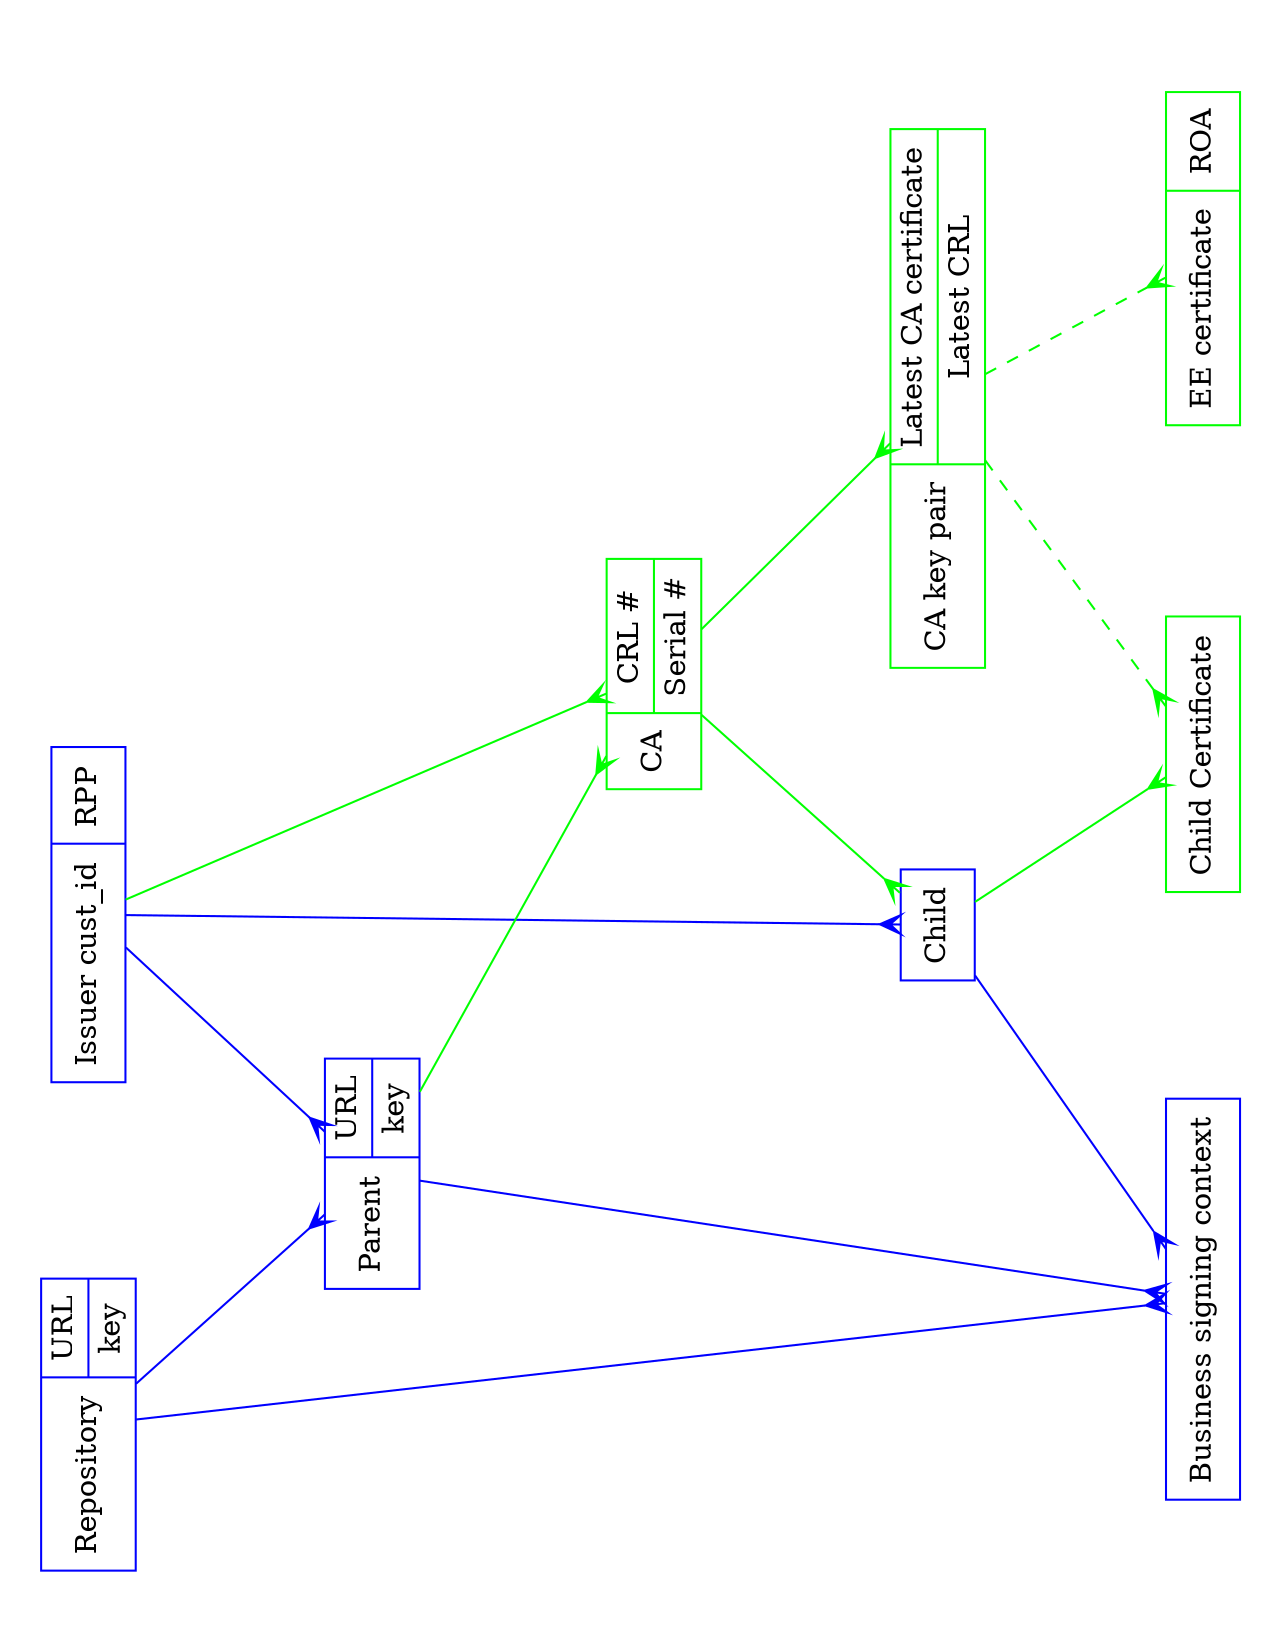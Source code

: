 // $Id$

// This is an attempt to capture
// http://subvert-rpki.hactrn.net/docs/prague-whiteboard-2007-03-22-23:15:01.jpg

// {arrowhead,arrowtail} shapes to use for database object relationships:
//   1-  none
//   m-  crow
// Color code:
//   Blue:  visible in left-right protocol
//   Green: created on the fly

digraph gsstsig_systems {
	rotate=90;	size="11,8.5";	splines=true;	ratio=fill;
	node		[ shape=record ];

	// Objects visible in left-to-right protocol
	node		[ color=blue ];
	issuer		[ label="Issuer cust_id|{RPP}" ];
	parent		[ label="Parent|{URL|key}" ];
	repo		[ label="Repository|{URL|key}" ];
	child		[ label="Child" ];
	biz_sign	[ label="Business signing context" ];

	// Objects created on the fly by the RPKI engine
	node		[ color=green ];
	ca		[ label="CA|{CRL #|Serial #}" ];
	child_cert	[ label="Child Certificate" ];
	ee_cert		[ label="EE certificate|{ROA}" ];
	ca_key_pair	[ label="CA key pair|{Latest CA certificate|Latest CRL}" ];

	// One-many mappings
	edge [ color=blue, arrowtail=none, arrowhead=crow ];
	child -> biz_sign;
	issuer -> child;
	issuer -> parent;
	parent -> biz_sign;
	repo -> biz_sign;
	repo -> parent;

	// Many-many mappings
	edge [ color=green, arrowtail=crow, arrowhead=crow ];
	ca -> child;

	// One-many mappings
	edge [ color=green, arrowtail=none, arrowhead=crow ];
	ca -> ca_key_pair;
	child -> child_cert;
	issuer -> ca;
	parent -> ca;

	// Weird one-many
	edge [ color=green, arrowtail=none, arrowhead=crow, style=dashed ];
	ca_key_pair -> child_cert;
	ca_key_pair -> ee_cert;
}

// Local Variables:
// compile-command: "neato -Tps2 whiteboard-object-model.dot | ps2pdf - whiteboard-object-model.pdf"
// End:
